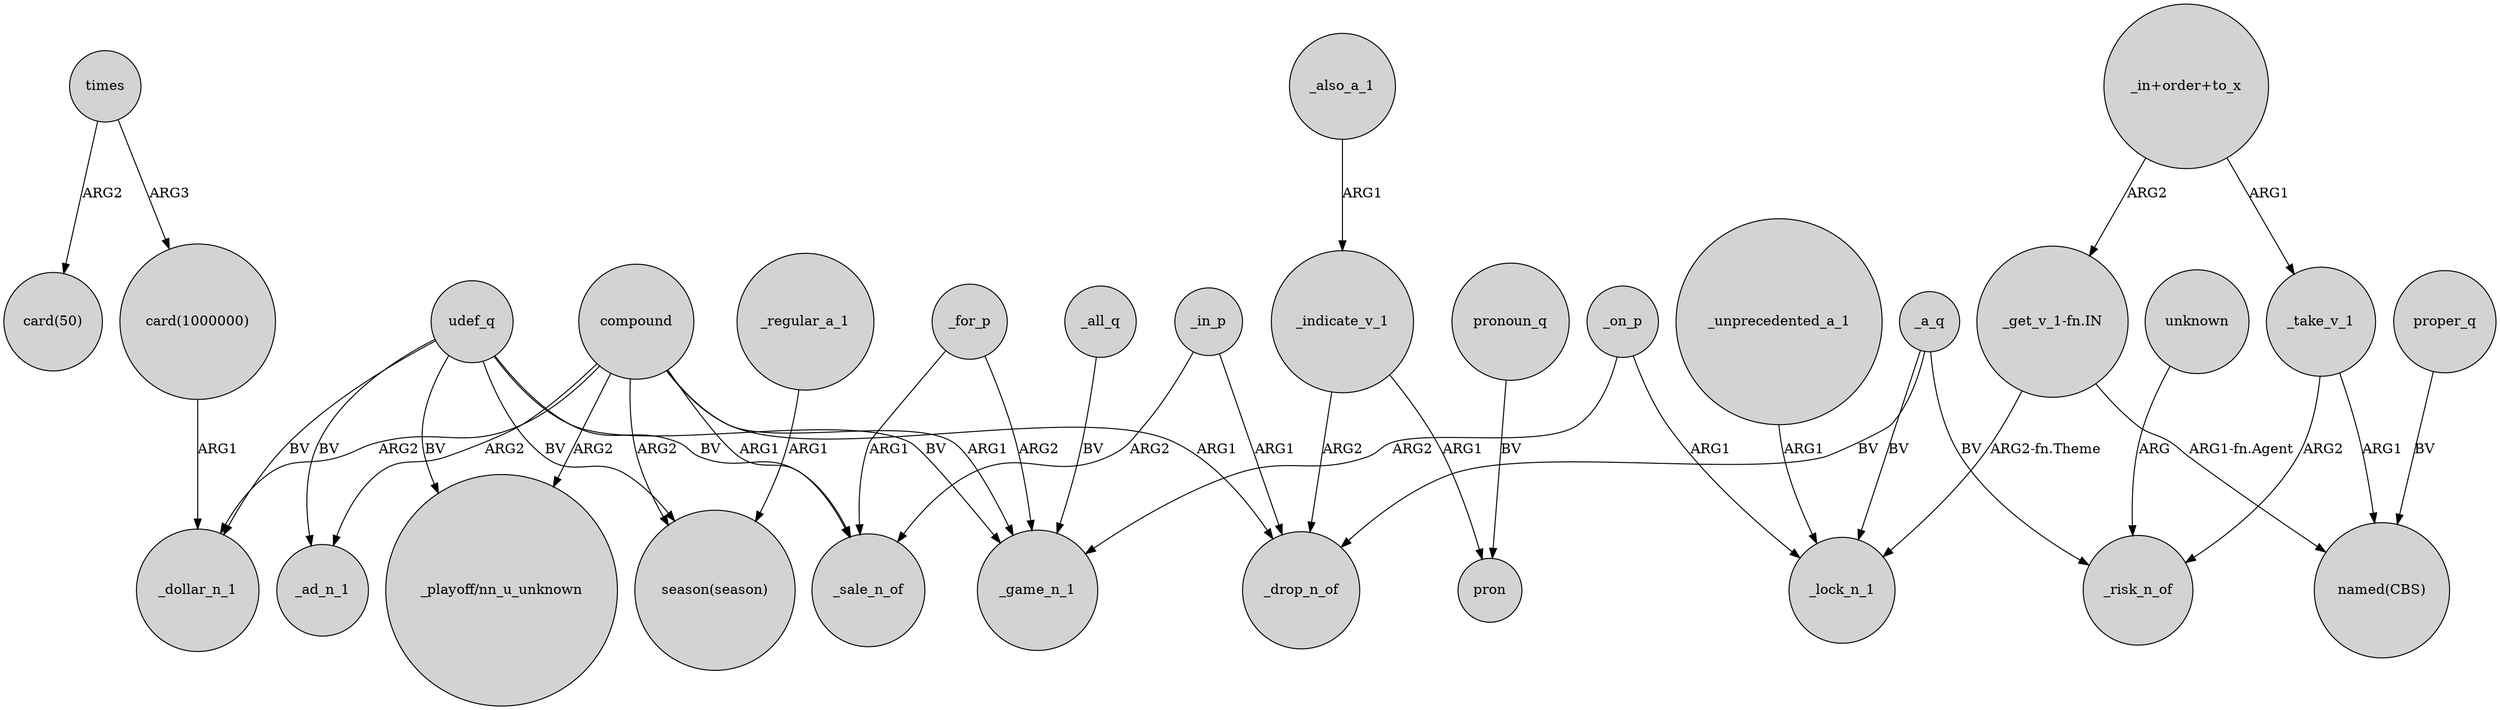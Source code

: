digraph {
	node [shape=circle style=filled]
	times -> "card(50)" [label=ARG2]
	"card(1000000)" -> _dollar_n_1 [label=ARG1]
	udef_q -> _game_n_1 [label=BV]
	compound -> _game_n_1 [label=ARG1]
	compound -> _ad_n_1 [label=ARG2]
	proper_q -> "named(CBS)" [label=BV]
	_indicate_v_1 -> pron [label=ARG1]
	_a_q -> _lock_n_1 [label=BV]
	unknown -> _risk_n_of [label=ARG]
	_in_p -> _drop_n_of [label=ARG1]
	_a_q -> _drop_n_of [label=BV]
	compound -> _drop_n_of [label=ARG1]
	udef_q -> "season(season)" [label=BV]
	_all_q -> _game_n_1 [label=BV]
	_indicate_v_1 -> _drop_n_of [label=ARG2]
	_a_q -> _risk_n_of [label=BV]
	"_get_v_1-fn.IN" -> _lock_n_1 [label="ARG2-fn.Theme"]
	_also_a_1 -> _indicate_v_1 [label=ARG1]
	_in_p -> _sale_n_of [label=ARG2]
	"_in+order+to_x" -> "_get_v_1-fn.IN" [label=ARG2]
	"_get_v_1-fn.IN" -> "named(CBS)" [label="ARG1-fn.Agent"]
	_take_v_1 -> "named(CBS)" [label=ARG1]
	pronoun_q -> pron [label=BV]
	compound -> "_playoff/nn_u_unknown" [label=ARG2]
	_for_p -> _game_n_1 [label=ARG2]
	times -> "card(1000000)" [label=ARG3]
	_regular_a_1 -> "season(season)" [label=ARG1]
	_for_p -> _sale_n_of [label=ARG1]
	compound -> "season(season)" [label=ARG2]
	udef_q -> _ad_n_1 [label=BV]
	udef_q -> _sale_n_of [label=BV]
	udef_q -> "_playoff/nn_u_unknown" [label=BV]
	_on_p -> _game_n_1 [label=ARG2]
	"_in+order+to_x" -> _take_v_1 [label=ARG1]
	_on_p -> _lock_n_1 [label=ARG1]
	compound -> _dollar_n_1 [label=ARG2]
	_unprecedented_a_1 -> _lock_n_1 [label=ARG1]
	_take_v_1 -> _risk_n_of [label=ARG2]
	compound -> _sale_n_of [label=ARG1]
	udef_q -> _dollar_n_1 [label=BV]
}
